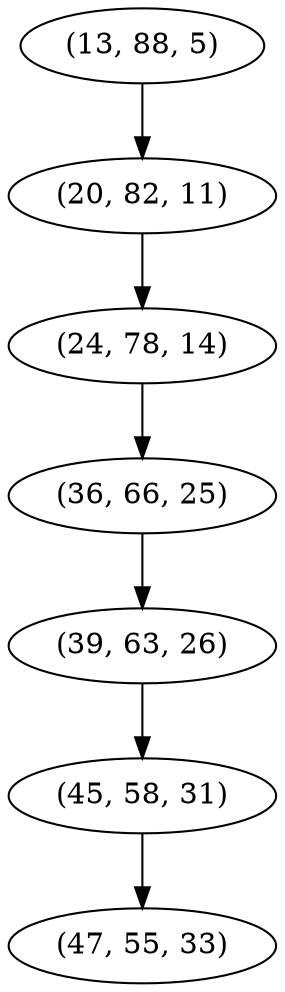 digraph tree {
    "(13, 88, 5)";
    "(20, 82, 11)";
    "(24, 78, 14)";
    "(36, 66, 25)";
    "(39, 63, 26)";
    "(45, 58, 31)";
    "(47, 55, 33)";
    "(13, 88, 5)" -> "(20, 82, 11)";
    "(20, 82, 11)" -> "(24, 78, 14)";
    "(24, 78, 14)" -> "(36, 66, 25)";
    "(36, 66, 25)" -> "(39, 63, 26)";
    "(39, 63, 26)" -> "(45, 58, 31)";
    "(45, 58, 31)" -> "(47, 55, 33)";
}
